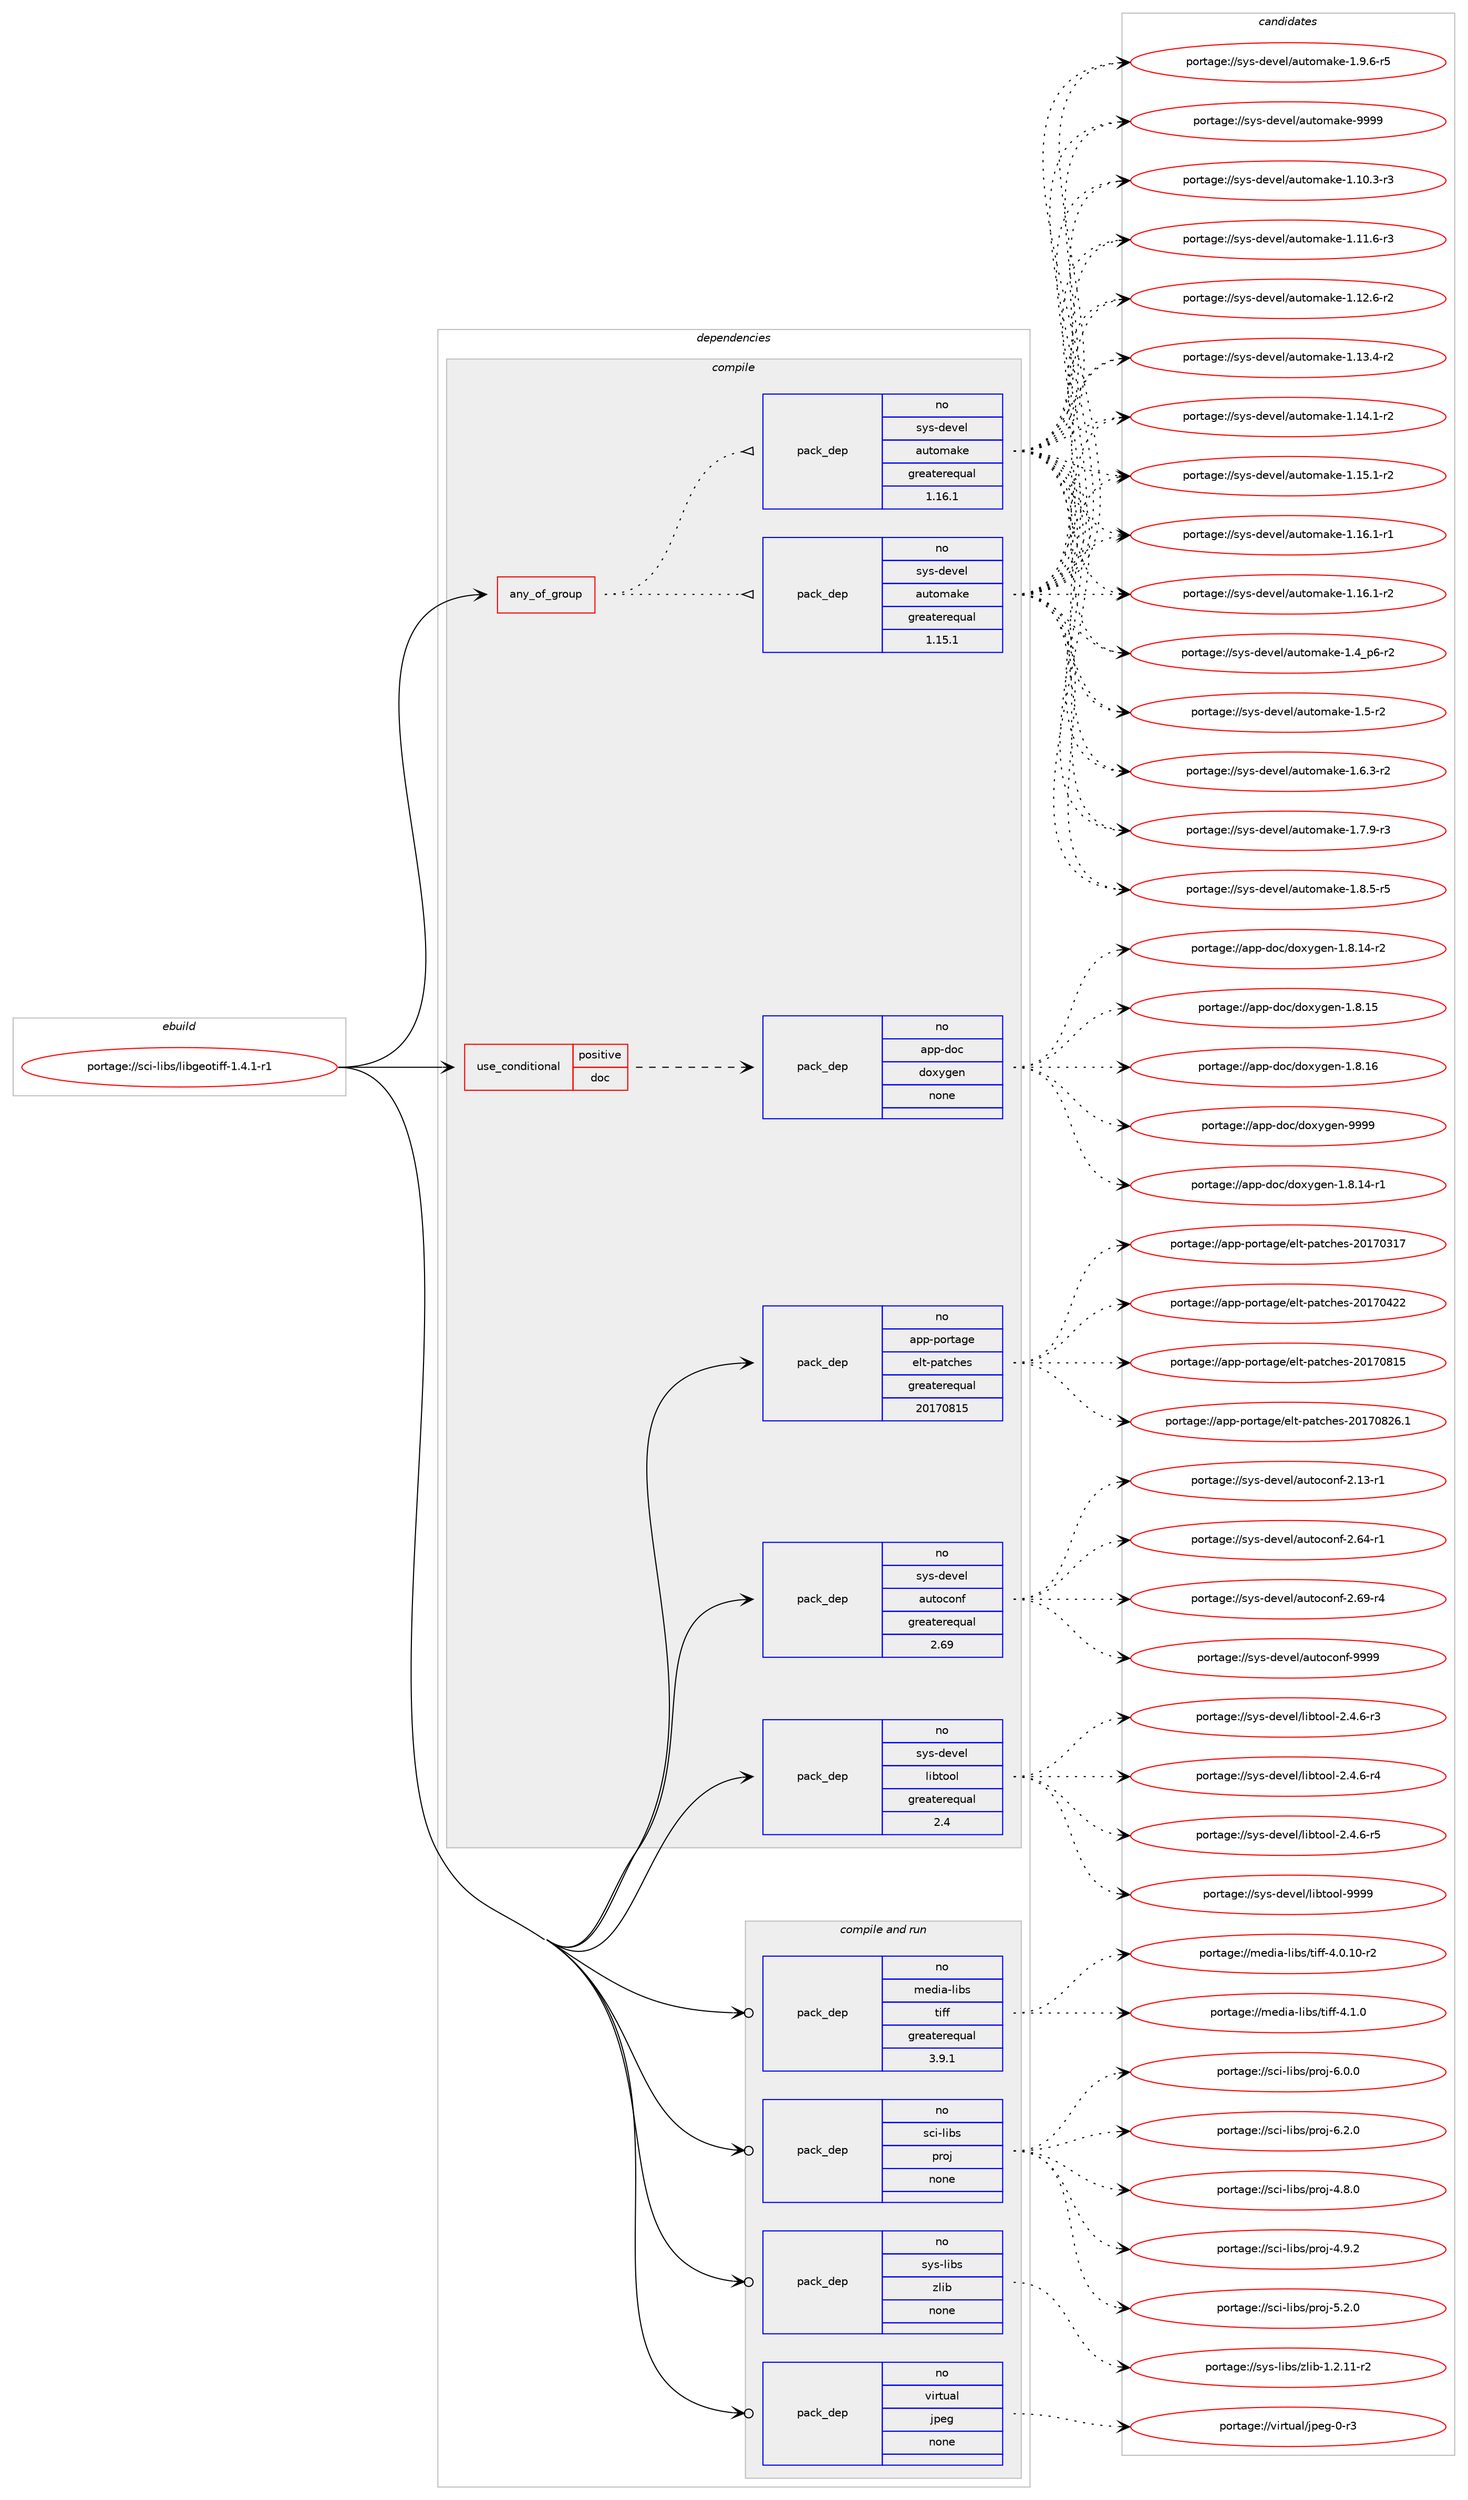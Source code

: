digraph prolog {

# *************
# Graph options
# *************

newrank=true;
concentrate=true;
compound=true;
graph [rankdir=LR,fontname=Helvetica,fontsize=10,ranksep=1.5];#, ranksep=2.5, nodesep=0.2];
edge  [arrowhead=vee];
node  [fontname=Helvetica,fontsize=10];

# **********
# The ebuild
# **********

subgraph cluster_leftcol {
color=gray;
rank=same;
label=<<i>ebuild</i>>;
id [label="portage://sci-libs/libgeotiff-1.4.1-r1", color=red, width=4, href="../sci-libs/libgeotiff-1.4.1-r1.svg"];
}

# ****************
# The dependencies
# ****************

subgraph cluster_midcol {
color=gray;
label=<<i>dependencies</i>>;
subgraph cluster_compile {
fillcolor="#eeeeee";
style=filled;
label=<<i>compile</i>>;
subgraph any6425 {
dependency390609 [label=<<TABLE BORDER="0" CELLBORDER="1" CELLSPACING="0" CELLPADDING="4"><TR><TD CELLPADDING="10">any_of_group</TD></TR></TABLE>>, shape=none, color=red];subgraph pack287292 {
dependency390610 [label=<<TABLE BORDER="0" CELLBORDER="1" CELLSPACING="0" CELLPADDING="4" WIDTH="220"><TR><TD ROWSPAN="6" CELLPADDING="30">pack_dep</TD></TR><TR><TD WIDTH="110">no</TD></TR><TR><TD>sys-devel</TD></TR><TR><TD>automake</TD></TR><TR><TD>greaterequal</TD></TR><TR><TD>1.16.1</TD></TR></TABLE>>, shape=none, color=blue];
}
dependency390609:e -> dependency390610:w [weight=20,style="dotted",arrowhead="oinv"];
subgraph pack287293 {
dependency390611 [label=<<TABLE BORDER="0" CELLBORDER="1" CELLSPACING="0" CELLPADDING="4" WIDTH="220"><TR><TD ROWSPAN="6" CELLPADDING="30">pack_dep</TD></TR><TR><TD WIDTH="110">no</TD></TR><TR><TD>sys-devel</TD></TR><TR><TD>automake</TD></TR><TR><TD>greaterequal</TD></TR><TR><TD>1.15.1</TD></TR></TABLE>>, shape=none, color=blue];
}
dependency390609:e -> dependency390611:w [weight=20,style="dotted",arrowhead="oinv"];
}
id:e -> dependency390609:w [weight=20,style="solid",arrowhead="vee"];
subgraph cond96688 {
dependency390612 [label=<<TABLE BORDER="0" CELLBORDER="1" CELLSPACING="0" CELLPADDING="4"><TR><TD ROWSPAN="3" CELLPADDING="10">use_conditional</TD></TR><TR><TD>positive</TD></TR><TR><TD>doc</TD></TR></TABLE>>, shape=none, color=red];
subgraph pack287294 {
dependency390613 [label=<<TABLE BORDER="0" CELLBORDER="1" CELLSPACING="0" CELLPADDING="4" WIDTH="220"><TR><TD ROWSPAN="6" CELLPADDING="30">pack_dep</TD></TR><TR><TD WIDTH="110">no</TD></TR><TR><TD>app-doc</TD></TR><TR><TD>doxygen</TD></TR><TR><TD>none</TD></TR><TR><TD></TD></TR></TABLE>>, shape=none, color=blue];
}
dependency390612:e -> dependency390613:w [weight=20,style="dashed",arrowhead="vee"];
}
id:e -> dependency390612:w [weight=20,style="solid",arrowhead="vee"];
subgraph pack287295 {
dependency390614 [label=<<TABLE BORDER="0" CELLBORDER="1" CELLSPACING="0" CELLPADDING="4" WIDTH="220"><TR><TD ROWSPAN="6" CELLPADDING="30">pack_dep</TD></TR><TR><TD WIDTH="110">no</TD></TR><TR><TD>app-portage</TD></TR><TR><TD>elt-patches</TD></TR><TR><TD>greaterequal</TD></TR><TR><TD>20170815</TD></TR></TABLE>>, shape=none, color=blue];
}
id:e -> dependency390614:w [weight=20,style="solid",arrowhead="vee"];
subgraph pack287296 {
dependency390615 [label=<<TABLE BORDER="0" CELLBORDER="1" CELLSPACING="0" CELLPADDING="4" WIDTH="220"><TR><TD ROWSPAN="6" CELLPADDING="30">pack_dep</TD></TR><TR><TD WIDTH="110">no</TD></TR><TR><TD>sys-devel</TD></TR><TR><TD>autoconf</TD></TR><TR><TD>greaterequal</TD></TR><TR><TD>2.69</TD></TR></TABLE>>, shape=none, color=blue];
}
id:e -> dependency390615:w [weight=20,style="solid",arrowhead="vee"];
subgraph pack287297 {
dependency390616 [label=<<TABLE BORDER="0" CELLBORDER="1" CELLSPACING="0" CELLPADDING="4" WIDTH="220"><TR><TD ROWSPAN="6" CELLPADDING="30">pack_dep</TD></TR><TR><TD WIDTH="110">no</TD></TR><TR><TD>sys-devel</TD></TR><TR><TD>libtool</TD></TR><TR><TD>greaterequal</TD></TR><TR><TD>2.4</TD></TR></TABLE>>, shape=none, color=blue];
}
id:e -> dependency390616:w [weight=20,style="solid",arrowhead="vee"];
}
subgraph cluster_compileandrun {
fillcolor="#eeeeee";
style=filled;
label=<<i>compile and run</i>>;
subgraph pack287298 {
dependency390617 [label=<<TABLE BORDER="0" CELLBORDER="1" CELLSPACING="0" CELLPADDING="4" WIDTH="220"><TR><TD ROWSPAN="6" CELLPADDING="30">pack_dep</TD></TR><TR><TD WIDTH="110">no</TD></TR><TR><TD>media-libs</TD></TR><TR><TD>tiff</TD></TR><TR><TD>greaterequal</TD></TR><TR><TD>3.9.1</TD></TR></TABLE>>, shape=none, color=blue];
}
id:e -> dependency390617:w [weight=20,style="solid",arrowhead="odotvee"];
subgraph pack287299 {
dependency390618 [label=<<TABLE BORDER="0" CELLBORDER="1" CELLSPACING="0" CELLPADDING="4" WIDTH="220"><TR><TD ROWSPAN="6" CELLPADDING="30">pack_dep</TD></TR><TR><TD WIDTH="110">no</TD></TR><TR><TD>sci-libs</TD></TR><TR><TD>proj</TD></TR><TR><TD>none</TD></TR><TR><TD></TD></TR></TABLE>>, shape=none, color=blue];
}
id:e -> dependency390618:w [weight=20,style="solid",arrowhead="odotvee"];
subgraph pack287300 {
dependency390619 [label=<<TABLE BORDER="0" CELLBORDER="1" CELLSPACING="0" CELLPADDING="4" WIDTH="220"><TR><TD ROWSPAN="6" CELLPADDING="30">pack_dep</TD></TR><TR><TD WIDTH="110">no</TD></TR><TR><TD>sys-libs</TD></TR><TR><TD>zlib</TD></TR><TR><TD>none</TD></TR><TR><TD></TD></TR></TABLE>>, shape=none, color=blue];
}
id:e -> dependency390619:w [weight=20,style="solid",arrowhead="odotvee"];
subgraph pack287301 {
dependency390620 [label=<<TABLE BORDER="0" CELLBORDER="1" CELLSPACING="0" CELLPADDING="4" WIDTH="220"><TR><TD ROWSPAN="6" CELLPADDING="30">pack_dep</TD></TR><TR><TD WIDTH="110">no</TD></TR><TR><TD>virtual</TD></TR><TR><TD>jpeg</TD></TR><TR><TD>none</TD></TR><TR><TD></TD></TR></TABLE>>, shape=none, color=blue];
}
id:e -> dependency390620:w [weight=20,style="solid",arrowhead="odotvee"];
}
subgraph cluster_run {
fillcolor="#eeeeee";
style=filled;
label=<<i>run</i>>;
}
}

# **************
# The candidates
# **************

subgraph cluster_choices {
rank=same;
color=gray;
label=<<i>candidates</i>>;

subgraph choice287292 {
color=black;
nodesep=1;
choiceportage11512111545100101118101108479711711611110997107101454946494846514511451 [label="portage://sys-devel/automake-1.10.3-r3", color=red, width=4,href="../sys-devel/automake-1.10.3-r3.svg"];
choiceportage11512111545100101118101108479711711611110997107101454946494946544511451 [label="portage://sys-devel/automake-1.11.6-r3", color=red, width=4,href="../sys-devel/automake-1.11.6-r3.svg"];
choiceportage11512111545100101118101108479711711611110997107101454946495046544511450 [label="portage://sys-devel/automake-1.12.6-r2", color=red, width=4,href="../sys-devel/automake-1.12.6-r2.svg"];
choiceportage11512111545100101118101108479711711611110997107101454946495146524511450 [label="portage://sys-devel/automake-1.13.4-r2", color=red, width=4,href="../sys-devel/automake-1.13.4-r2.svg"];
choiceportage11512111545100101118101108479711711611110997107101454946495246494511450 [label="portage://sys-devel/automake-1.14.1-r2", color=red, width=4,href="../sys-devel/automake-1.14.1-r2.svg"];
choiceportage11512111545100101118101108479711711611110997107101454946495346494511450 [label="portage://sys-devel/automake-1.15.1-r2", color=red, width=4,href="../sys-devel/automake-1.15.1-r2.svg"];
choiceportage11512111545100101118101108479711711611110997107101454946495446494511449 [label="portage://sys-devel/automake-1.16.1-r1", color=red, width=4,href="../sys-devel/automake-1.16.1-r1.svg"];
choiceportage11512111545100101118101108479711711611110997107101454946495446494511450 [label="portage://sys-devel/automake-1.16.1-r2", color=red, width=4,href="../sys-devel/automake-1.16.1-r2.svg"];
choiceportage115121115451001011181011084797117116111109971071014549465295112544511450 [label="portage://sys-devel/automake-1.4_p6-r2", color=red, width=4,href="../sys-devel/automake-1.4_p6-r2.svg"];
choiceportage11512111545100101118101108479711711611110997107101454946534511450 [label="portage://sys-devel/automake-1.5-r2", color=red, width=4,href="../sys-devel/automake-1.5-r2.svg"];
choiceportage115121115451001011181011084797117116111109971071014549465446514511450 [label="portage://sys-devel/automake-1.6.3-r2", color=red, width=4,href="../sys-devel/automake-1.6.3-r2.svg"];
choiceportage115121115451001011181011084797117116111109971071014549465546574511451 [label="portage://sys-devel/automake-1.7.9-r3", color=red, width=4,href="../sys-devel/automake-1.7.9-r3.svg"];
choiceportage115121115451001011181011084797117116111109971071014549465646534511453 [label="portage://sys-devel/automake-1.8.5-r5", color=red, width=4,href="../sys-devel/automake-1.8.5-r5.svg"];
choiceportage115121115451001011181011084797117116111109971071014549465746544511453 [label="portage://sys-devel/automake-1.9.6-r5", color=red, width=4,href="../sys-devel/automake-1.9.6-r5.svg"];
choiceportage115121115451001011181011084797117116111109971071014557575757 [label="portage://sys-devel/automake-9999", color=red, width=4,href="../sys-devel/automake-9999.svg"];
dependency390610:e -> choiceportage11512111545100101118101108479711711611110997107101454946494846514511451:w [style=dotted,weight="100"];
dependency390610:e -> choiceportage11512111545100101118101108479711711611110997107101454946494946544511451:w [style=dotted,weight="100"];
dependency390610:e -> choiceportage11512111545100101118101108479711711611110997107101454946495046544511450:w [style=dotted,weight="100"];
dependency390610:e -> choiceportage11512111545100101118101108479711711611110997107101454946495146524511450:w [style=dotted,weight="100"];
dependency390610:e -> choiceportage11512111545100101118101108479711711611110997107101454946495246494511450:w [style=dotted,weight="100"];
dependency390610:e -> choiceportage11512111545100101118101108479711711611110997107101454946495346494511450:w [style=dotted,weight="100"];
dependency390610:e -> choiceportage11512111545100101118101108479711711611110997107101454946495446494511449:w [style=dotted,weight="100"];
dependency390610:e -> choiceportage11512111545100101118101108479711711611110997107101454946495446494511450:w [style=dotted,weight="100"];
dependency390610:e -> choiceportage115121115451001011181011084797117116111109971071014549465295112544511450:w [style=dotted,weight="100"];
dependency390610:e -> choiceportage11512111545100101118101108479711711611110997107101454946534511450:w [style=dotted,weight="100"];
dependency390610:e -> choiceportage115121115451001011181011084797117116111109971071014549465446514511450:w [style=dotted,weight="100"];
dependency390610:e -> choiceportage115121115451001011181011084797117116111109971071014549465546574511451:w [style=dotted,weight="100"];
dependency390610:e -> choiceportage115121115451001011181011084797117116111109971071014549465646534511453:w [style=dotted,weight="100"];
dependency390610:e -> choiceportage115121115451001011181011084797117116111109971071014549465746544511453:w [style=dotted,weight="100"];
dependency390610:e -> choiceportage115121115451001011181011084797117116111109971071014557575757:w [style=dotted,weight="100"];
}
subgraph choice287293 {
color=black;
nodesep=1;
choiceportage11512111545100101118101108479711711611110997107101454946494846514511451 [label="portage://sys-devel/automake-1.10.3-r3", color=red, width=4,href="../sys-devel/automake-1.10.3-r3.svg"];
choiceportage11512111545100101118101108479711711611110997107101454946494946544511451 [label="portage://sys-devel/automake-1.11.6-r3", color=red, width=4,href="../sys-devel/automake-1.11.6-r3.svg"];
choiceportage11512111545100101118101108479711711611110997107101454946495046544511450 [label="portage://sys-devel/automake-1.12.6-r2", color=red, width=4,href="../sys-devel/automake-1.12.6-r2.svg"];
choiceportage11512111545100101118101108479711711611110997107101454946495146524511450 [label="portage://sys-devel/automake-1.13.4-r2", color=red, width=4,href="../sys-devel/automake-1.13.4-r2.svg"];
choiceportage11512111545100101118101108479711711611110997107101454946495246494511450 [label="portage://sys-devel/automake-1.14.1-r2", color=red, width=4,href="../sys-devel/automake-1.14.1-r2.svg"];
choiceportage11512111545100101118101108479711711611110997107101454946495346494511450 [label="portage://sys-devel/automake-1.15.1-r2", color=red, width=4,href="../sys-devel/automake-1.15.1-r2.svg"];
choiceportage11512111545100101118101108479711711611110997107101454946495446494511449 [label="portage://sys-devel/automake-1.16.1-r1", color=red, width=4,href="../sys-devel/automake-1.16.1-r1.svg"];
choiceportage11512111545100101118101108479711711611110997107101454946495446494511450 [label="portage://sys-devel/automake-1.16.1-r2", color=red, width=4,href="../sys-devel/automake-1.16.1-r2.svg"];
choiceportage115121115451001011181011084797117116111109971071014549465295112544511450 [label="portage://sys-devel/automake-1.4_p6-r2", color=red, width=4,href="../sys-devel/automake-1.4_p6-r2.svg"];
choiceportage11512111545100101118101108479711711611110997107101454946534511450 [label="portage://sys-devel/automake-1.5-r2", color=red, width=4,href="../sys-devel/automake-1.5-r2.svg"];
choiceportage115121115451001011181011084797117116111109971071014549465446514511450 [label="portage://sys-devel/automake-1.6.3-r2", color=red, width=4,href="../sys-devel/automake-1.6.3-r2.svg"];
choiceportage115121115451001011181011084797117116111109971071014549465546574511451 [label="portage://sys-devel/automake-1.7.9-r3", color=red, width=4,href="../sys-devel/automake-1.7.9-r3.svg"];
choiceportage115121115451001011181011084797117116111109971071014549465646534511453 [label="portage://sys-devel/automake-1.8.5-r5", color=red, width=4,href="../sys-devel/automake-1.8.5-r5.svg"];
choiceportage115121115451001011181011084797117116111109971071014549465746544511453 [label="portage://sys-devel/automake-1.9.6-r5", color=red, width=4,href="../sys-devel/automake-1.9.6-r5.svg"];
choiceportage115121115451001011181011084797117116111109971071014557575757 [label="portage://sys-devel/automake-9999", color=red, width=4,href="../sys-devel/automake-9999.svg"];
dependency390611:e -> choiceportage11512111545100101118101108479711711611110997107101454946494846514511451:w [style=dotted,weight="100"];
dependency390611:e -> choiceportage11512111545100101118101108479711711611110997107101454946494946544511451:w [style=dotted,weight="100"];
dependency390611:e -> choiceportage11512111545100101118101108479711711611110997107101454946495046544511450:w [style=dotted,weight="100"];
dependency390611:e -> choiceportage11512111545100101118101108479711711611110997107101454946495146524511450:w [style=dotted,weight="100"];
dependency390611:e -> choiceportage11512111545100101118101108479711711611110997107101454946495246494511450:w [style=dotted,weight="100"];
dependency390611:e -> choiceportage11512111545100101118101108479711711611110997107101454946495346494511450:w [style=dotted,weight="100"];
dependency390611:e -> choiceportage11512111545100101118101108479711711611110997107101454946495446494511449:w [style=dotted,weight="100"];
dependency390611:e -> choiceportage11512111545100101118101108479711711611110997107101454946495446494511450:w [style=dotted,weight="100"];
dependency390611:e -> choiceportage115121115451001011181011084797117116111109971071014549465295112544511450:w [style=dotted,weight="100"];
dependency390611:e -> choiceportage11512111545100101118101108479711711611110997107101454946534511450:w [style=dotted,weight="100"];
dependency390611:e -> choiceportage115121115451001011181011084797117116111109971071014549465446514511450:w [style=dotted,weight="100"];
dependency390611:e -> choiceportage115121115451001011181011084797117116111109971071014549465546574511451:w [style=dotted,weight="100"];
dependency390611:e -> choiceportage115121115451001011181011084797117116111109971071014549465646534511453:w [style=dotted,weight="100"];
dependency390611:e -> choiceportage115121115451001011181011084797117116111109971071014549465746544511453:w [style=dotted,weight="100"];
dependency390611:e -> choiceportage115121115451001011181011084797117116111109971071014557575757:w [style=dotted,weight="100"];
}
subgraph choice287294 {
color=black;
nodesep=1;
choiceportage97112112451001119947100111120121103101110454946564649524511449 [label="portage://app-doc/doxygen-1.8.14-r1", color=red, width=4,href="../app-doc/doxygen-1.8.14-r1.svg"];
choiceportage97112112451001119947100111120121103101110454946564649524511450 [label="portage://app-doc/doxygen-1.8.14-r2", color=red, width=4,href="../app-doc/doxygen-1.8.14-r2.svg"];
choiceportage9711211245100111994710011112012110310111045494656464953 [label="portage://app-doc/doxygen-1.8.15", color=red, width=4,href="../app-doc/doxygen-1.8.15.svg"];
choiceportage9711211245100111994710011112012110310111045494656464954 [label="portage://app-doc/doxygen-1.8.16", color=red, width=4,href="../app-doc/doxygen-1.8.16.svg"];
choiceportage971121124510011199471001111201211031011104557575757 [label="portage://app-doc/doxygen-9999", color=red, width=4,href="../app-doc/doxygen-9999.svg"];
dependency390613:e -> choiceportage97112112451001119947100111120121103101110454946564649524511449:w [style=dotted,weight="100"];
dependency390613:e -> choiceportage97112112451001119947100111120121103101110454946564649524511450:w [style=dotted,weight="100"];
dependency390613:e -> choiceportage9711211245100111994710011112012110310111045494656464953:w [style=dotted,weight="100"];
dependency390613:e -> choiceportage9711211245100111994710011112012110310111045494656464954:w [style=dotted,weight="100"];
dependency390613:e -> choiceportage971121124510011199471001111201211031011104557575757:w [style=dotted,weight="100"];
}
subgraph choice287295 {
color=black;
nodesep=1;
choiceportage97112112451121111141169710310147101108116451129711699104101115455048495548514955 [label="portage://app-portage/elt-patches-20170317", color=red, width=4,href="../app-portage/elt-patches-20170317.svg"];
choiceportage97112112451121111141169710310147101108116451129711699104101115455048495548525050 [label="portage://app-portage/elt-patches-20170422", color=red, width=4,href="../app-portage/elt-patches-20170422.svg"];
choiceportage97112112451121111141169710310147101108116451129711699104101115455048495548564953 [label="portage://app-portage/elt-patches-20170815", color=red, width=4,href="../app-portage/elt-patches-20170815.svg"];
choiceportage971121124511211111411697103101471011081164511297116991041011154550484955485650544649 [label="portage://app-portage/elt-patches-20170826.1", color=red, width=4,href="../app-portage/elt-patches-20170826.1.svg"];
dependency390614:e -> choiceportage97112112451121111141169710310147101108116451129711699104101115455048495548514955:w [style=dotted,weight="100"];
dependency390614:e -> choiceportage97112112451121111141169710310147101108116451129711699104101115455048495548525050:w [style=dotted,weight="100"];
dependency390614:e -> choiceportage97112112451121111141169710310147101108116451129711699104101115455048495548564953:w [style=dotted,weight="100"];
dependency390614:e -> choiceportage971121124511211111411697103101471011081164511297116991041011154550484955485650544649:w [style=dotted,weight="100"];
}
subgraph choice287296 {
color=black;
nodesep=1;
choiceportage1151211154510010111810110847971171161119911111010245504649514511449 [label="portage://sys-devel/autoconf-2.13-r1", color=red, width=4,href="../sys-devel/autoconf-2.13-r1.svg"];
choiceportage1151211154510010111810110847971171161119911111010245504654524511449 [label="portage://sys-devel/autoconf-2.64-r1", color=red, width=4,href="../sys-devel/autoconf-2.64-r1.svg"];
choiceportage1151211154510010111810110847971171161119911111010245504654574511452 [label="portage://sys-devel/autoconf-2.69-r4", color=red, width=4,href="../sys-devel/autoconf-2.69-r4.svg"];
choiceportage115121115451001011181011084797117116111991111101024557575757 [label="portage://sys-devel/autoconf-9999", color=red, width=4,href="../sys-devel/autoconf-9999.svg"];
dependency390615:e -> choiceportage1151211154510010111810110847971171161119911111010245504649514511449:w [style=dotted,weight="100"];
dependency390615:e -> choiceportage1151211154510010111810110847971171161119911111010245504654524511449:w [style=dotted,weight="100"];
dependency390615:e -> choiceportage1151211154510010111810110847971171161119911111010245504654574511452:w [style=dotted,weight="100"];
dependency390615:e -> choiceportage115121115451001011181011084797117116111991111101024557575757:w [style=dotted,weight="100"];
}
subgraph choice287297 {
color=black;
nodesep=1;
choiceportage1151211154510010111810110847108105981161111111084550465246544511451 [label="portage://sys-devel/libtool-2.4.6-r3", color=red, width=4,href="../sys-devel/libtool-2.4.6-r3.svg"];
choiceportage1151211154510010111810110847108105981161111111084550465246544511452 [label="portage://sys-devel/libtool-2.4.6-r4", color=red, width=4,href="../sys-devel/libtool-2.4.6-r4.svg"];
choiceportage1151211154510010111810110847108105981161111111084550465246544511453 [label="portage://sys-devel/libtool-2.4.6-r5", color=red, width=4,href="../sys-devel/libtool-2.4.6-r5.svg"];
choiceportage1151211154510010111810110847108105981161111111084557575757 [label="portage://sys-devel/libtool-9999", color=red, width=4,href="../sys-devel/libtool-9999.svg"];
dependency390616:e -> choiceportage1151211154510010111810110847108105981161111111084550465246544511451:w [style=dotted,weight="100"];
dependency390616:e -> choiceportage1151211154510010111810110847108105981161111111084550465246544511452:w [style=dotted,weight="100"];
dependency390616:e -> choiceportage1151211154510010111810110847108105981161111111084550465246544511453:w [style=dotted,weight="100"];
dependency390616:e -> choiceportage1151211154510010111810110847108105981161111111084557575757:w [style=dotted,weight="100"];
}
subgraph choice287298 {
color=black;
nodesep=1;
choiceportage10910110010597451081059811547116105102102455246484649484511450 [label="portage://media-libs/tiff-4.0.10-r2", color=red, width=4,href="../media-libs/tiff-4.0.10-r2.svg"];
choiceportage10910110010597451081059811547116105102102455246494648 [label="portage://media-libs/tiff-4.1.0", color=red, width=4,href="../media-libs/tiff-4.1.0.svg"];
dependency390617:e -> choiceportage10910110010597451081059811547116105102102455246484649484511450:w [style=dotted,weight="100"];
dependency390617:e -> choiceportage10910110010597451081059811547116105102102455246494648:w [style=dotted,weight="100"];
}
subgraph choice287299 {
color=black;
nodesep=1;
choiceportage11599105451081059811547112114111106455246564648 [label="portage://sci-libs/proj-4.8.0", color=red, width=4,href="../sci-libs/proj-4.8.0.svg"];
choiceportage11599105451081059811547112114111106455246574650 [label="portage://sci-libs/proj-4.9.2", color=red, width=4,href="../sci-libs/proj-4.9.2.svg"];
choiceportage11599105451081059811547112114111106455346504648 [label="portage://sci-libs/proj-5.2.0", color=red, width=4,href="../sci-libs/proj-5.2.0.svg"];
choiceportage11599105451081059811547112114111106455446484648 [label="portage://sci-libs/proj-6.0.0", color=red, width=4,href="../sci-libs/proj-6.0.0.svg"];
choiceportage11599105451081059811547112114111106455446504648 [label="portage://sci-libs/proj-6.2.0", color=red, width=4,href="../sci-libs/proj-6.2.0.svg"];
dependency390618:e -> choiceportage11599105451081059811547112114111106455246564648:w [style=dotted,weight="100"];
dependency390618:e -> choiceportage11599105451081059811547112114111106455246574650:w [style=dotted,weight="100"];
dependency390618:e -> choiceportage11599105451081059811547112114111106455346504648:w [style=dotted,weight="100"];
dependency390618:e -> choiceportage11599105451081059811547112114111106455446484648:w [style=dotted,weight="100"];
dependency390618:e -> choiceportage11599105451081059811547112114111106455446504648:w [style=dotted,weight="100"];
}
subgraph choice287300 {
color=black;
nodesep=1;
choiceportage11512111545108105981154712210810598454946504649494511450 [label="portage://sys-libs/zlib-1.2.11-r2", color=red, width=4,href="../sys-libs/zlib-1.2.11-r2.svg"];
dependency390619:e -> choiceportage11512111545108105981154712210810598454946504649494511450:w [style=dotted,weight="100"];
}
subgraph choice287301 {
color=black;
nodesep=1;
choiceportage118105114116117971084710611210110345484511451 [label="portage://virtual/jpeg-0-r3", color=red, width=4,href="../virtual/jpeg-0-r3.svg"];
dependency390620:e -> choiceportage118105114116117971084710611210110345484511451:w [style=dotted,weight="100"];
}
}

}
